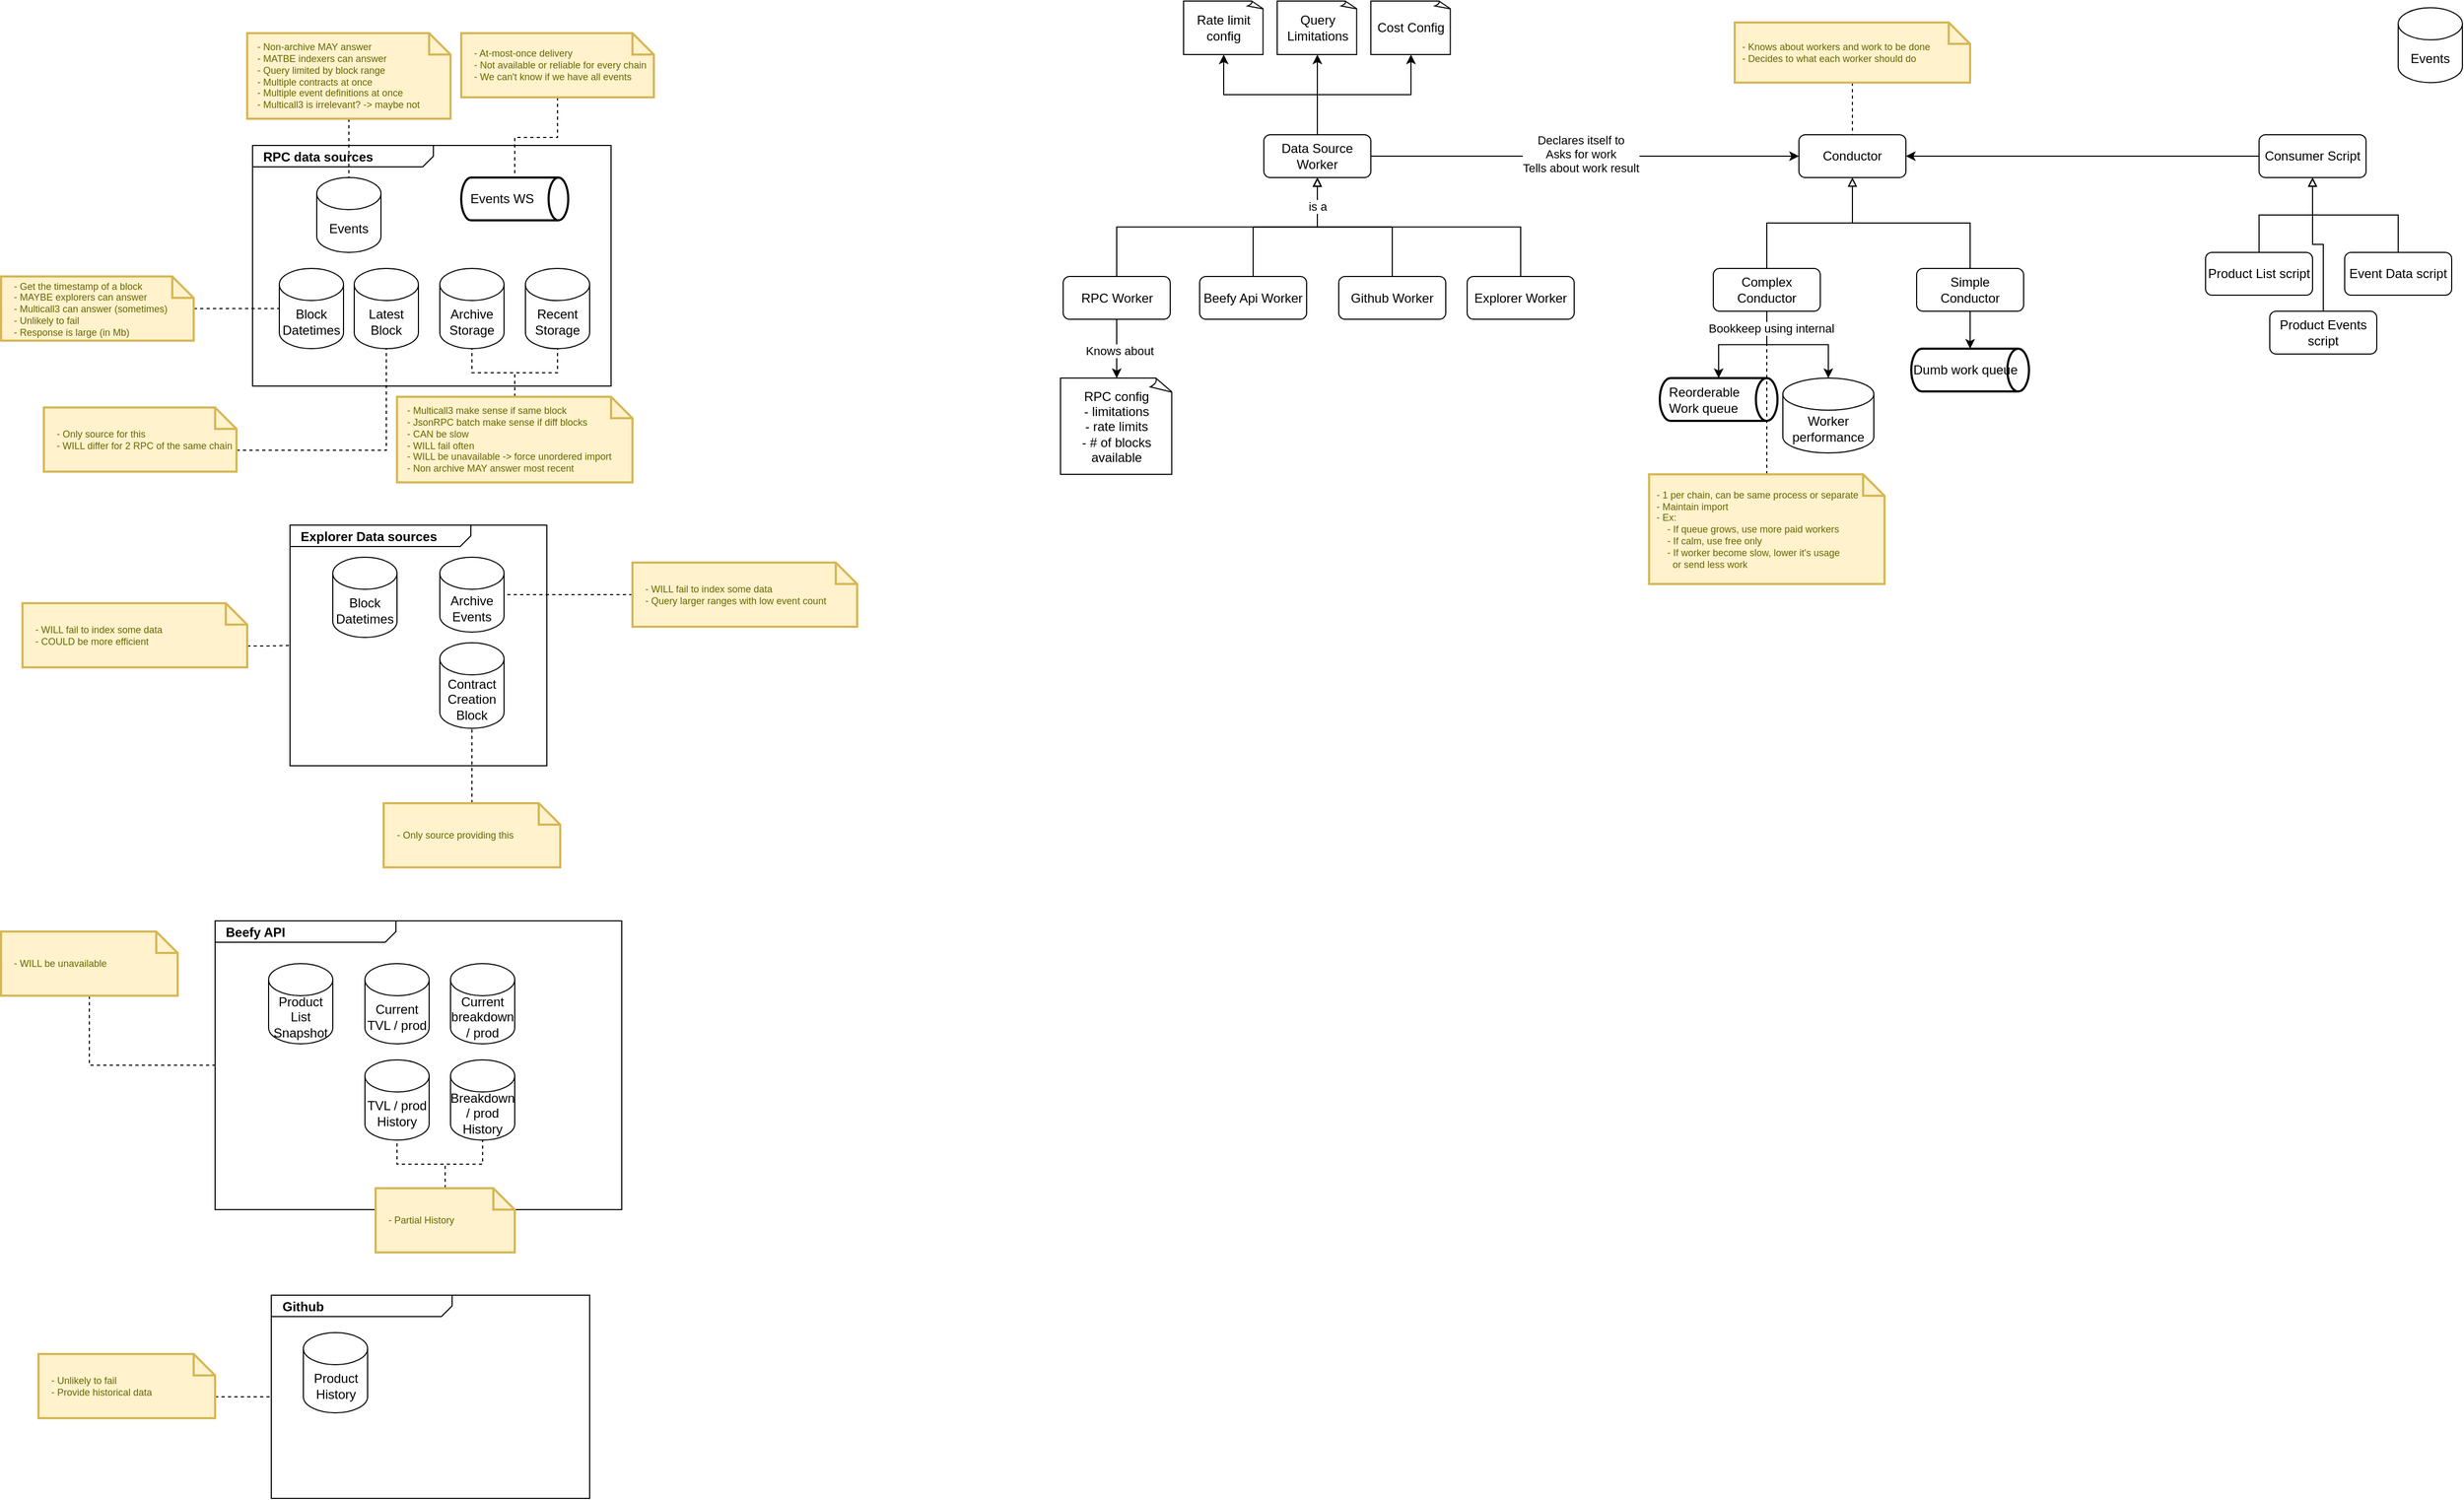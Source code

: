 <mxfile version="21.2.3" type="github">
  <diagram name="Page-1" id="OcyrxSaOLKTO3twHUCwc">
    <mxGraphModel dx="1804" dy="1752" grid="1" gridSize="10" guides="1" tooltips="1" connect="1" arrows="1" fold="1" page="1" pageScale="1" pageWidth="850" pageHeight="1100" math="0" shadow="0">
      <root>
        <mxCell id="0" />
        <mxCell id="1" parent="0" />
        <mxCell id="02symyp6Dsfdwm89dj8b-20" value="&lt;p style=&quot;margin:0px;margin-top:4px;margin-left:10px;text-align:left;&quot;&gt;&lt;b&gt;RPC data sources&lt;/b&gt;&lt;/p&gt;" style="html=1;shape=mxgraph.sysml.package;html=1;overflow=fill;whiteSpace=wrap;labelX=169;fillColor=none;" vertex="1" parent="1">
          <mxGeometry x="-135" y="25" width="335" height="225" as="geometry" />
        </mxCell>
        <mxCell id="02symyp6Dsfdwm89dj8b-11" style="edgeStyle=orthogonalEdgeStyle;rounded=0;orthogonalLoop=1;jettySize=auto;html=1;" edge="1" parent="1" source="02symyp6Dsfdwm89dj8b-1" target="02symyp6Dsfdwm89dj8b-3">
          <mxGeometry relative="1" as="geometry" />
        </mxCell>
        <mxCell id="02symyp6Dsfdwm89dj8b-12" value="Knows about" style="edgeLabel;html=1;align=center;verticalAlign=middle;resizable=0;points=[];" vertex="1" connectable="0" parent="02symyp6Dsfdwm89dj8b-11">
          <mxGeometry x="0.017" y="2" relative="1" as="geometry">
            <mxPoint y="1" as="offset" />
          </mxGeometry>
        </mxCell>
        <mxCell id="02symyp6Dsfdwm89dj8b-59" style="edgeStyle=orthogonalEdgeStyle;rounded=0;orthogonalLoop=1;jettySize=auto;html=1;exitX=0.5;exitY=0;exitDx=0;exitDy=0;entryX=0.5;entryY=1;entryDx=0;entryDy=0;endArrow=block;endFill=0;" edge="1" parent="1" source="02symyp6Dsfdwm89dj8b-1" target="02symyp6Dsfdwm89dj8b-55">
          <mxGeometry relative="1" as="geometry" />
        </mxCell>
        <mxCell id="02symyp6Dsfdwm89dj8b-1" value="RPC Worker" style="rounded=1;whiteSpace=wrap;html=1;" vertex="1" parent="1">
          <mxGeometry x="622.5" y="147.5" width="100" height="40" as="geometry" />
        </mxCell>
        <mxCell id="02symyp6Dsfdwm89dj8b-3" value="RPC config&lt;br&gt;- limitations&lt;br&gt;- rate limits&lt;br&gt;- # of blocks available" style="whiteSpace=wrap;html=1;shape=mxgraph.basic.document" vertex="1" parent="1">
          <mxGeometry x="620" y="242.5" width="105" height="90" as="geometry" />
        </mxCell>
        <mxCell id="02symyp6Dsfdwm89dj8b-6" value="Events" style="shape=cylinder3;whiteSpace=wrap;html=1;boundedLbl=1;backgroundOutline=1;size=15;" vertex="1" parent="1">
          <mxGeometry x="-75" y="55" width="60" height="70" as="geometry" />
        </mxCell>
        <mxCell id="02symyp6Dsfdwm89dj8b-7" value="Recent&lt;br&gt;Storage" style="shape=cylinder3;whiteSpace=wrap;html=1;boundedLbl=1;backgroundOutline=1;size=15;" vertex="1" parent="1">
          <mxGeometry x="120" y="140" width="60" height="75" as="geometry" />
        </mxCell>
        <mxCell id="02symyp6Dsfdwm89dj8b-9" style="edgeStyle=orthogonalEdgeStyle;rounded=0;orthogonalLoop=1;jettySize=auto;html=1;exitX=0.5;exitY=1;exitDx=0;exitDy=0;exitPerimeter=0;endArrow=none;endFill=0;dashed=1;" edge="1" parent="1" source="02symyp6Dsfdwm89dj8b-8" target="02symyp6Dsfdwm89dj8b-6">
          <mxGeometry relative="1" as="geometry" />
        </mxCell>
        <mxCell id="02symyp6Dsfdwm89dj8b-8" value="&amp;nbsp; &amp;nbsp;- Non-archive MAY answer&lt;br&gt;&amp;nbsp; &amp;nbsp;- MATBE indexers can answer&lt;br&gt;&amp;nbsp; &amp;nbsp;- Query limited by block range&lt;br&gt;&amp;nbsp; &amp;nbsp;- Multiple contracts at once&lt;br&gt;&amp;nbsp; &amp;nbsp;- Multiple event definitions at once&lt;br&gt;&amp;nbsp; &amp;nbsp;- Multicall3 is irrelevant? -&amp;gt; maybe not" style="shape=note;strokeWidth=2;fontSize=9;size=20;whiteSpace=wrap;html=1;fillColor=#fff2cc;strokeColor=#d6b656;fontColor=#666600;align=left;" vertex="1" parent="1">
          <mxGeometry x="-140" y="-80" width="190" height="80" as="geometry" />
        </mxCell>
        <mxCell id="02symyp6Dsfdwm89dj8b-18" style="edgeStyle=orthogonalEdgeStyle;rounded=0;orthogonalLoop=1;jettySize=auto;html=1;exitX=0.5;exitY=0;exitDx=0;exitDy=0;exitPerimeter=0;endArrow=none;endFill=0;dashed=1;" edge="1" parent="1" source="02symyp6Dsfdwm89dj8b-10" target="02symyp6Dsfdwm89dj8b-7">
          <mxGeometry relative="1" as="geometry" />
        </mxCell>
        <mxCell id="02symyp6Dsfdwm89dj8b-19" style="edgeStyle=orthogonalEdgeStyle;rounded=0;orthogonalLoop=1;jettySize=auto;html=1;exitX=0.5;exitY=0;exitDx=0;exitDy=0;exitPerimeter=0;entryX=0.5;entryY=1;entryDx=0;entryDy=0;entryPerimeter=0;endArrow=none;endFill=0;dashed=1;" edge="1" parent="1" source="02symyp6Dsfdwm89dj8b-10" target="02symyp6Dsfdwm89dj8b-13">
          <mxGeometry relative="1" as="geometry" />
        </mxCell>
        <mxCell id="02symyp6Dsfdwm89dj8b-10" value="&amp;nbsp; &amp;nbsp;- Multicall3 make sense if same block&lt;br&gt;&amp;nbsp; &amp;nbsp;- JsonRPC batch make sense if diff blocks&lt;br&gt;&amp;nbsp; &amp;nbsp;- CAN be slow&lt;br&gt;&amp;nbsp; &amp;nbsp;- WILL fail often&lt;br&gt;&amp;nbsp; &amp;nbsp;- WILL be unavailable -&amp;gt; force unordered import&lt;br&gt;&amp;nbsp; &amp;nbsp;- Non archive MAY answer most recent" style="shape=note;strokeWidth=2;fontSize=9;size=20;whiteSpace=wrap;html=1;fillColor=#fff2cc;strokeColor=#d6b656;fontColor=#666600;align=left;" vertex="1" parent="1">
          <mxGeometry y="260" width="220" height="80" as="geometry" />
        </mxCell>
        <mxCell id="02symyp6Dsfdwm89dj8b-13" value="Archive Storage" style="shape=cylinder3;whiteSpace=wrap;html=1;boundedLbl=1;backgroundOutline=1;size=15;" vertex="1" parent="1">
          <mxGeometry x="40" y="140" width="60" height="75" as="geometry" />
        </mxCell>
        <mxCell id="02symyp6Dsfdwm89dj8b-15" value="&amp;nbsp; Events WS" style="strokeWidth=2;html=1;shape=mxgraph.flowchart.direct_data;whiteSpace=wrap;align=left;" vertex="1" parent="1">
          <mxGeometry x="60" y="55" width="100" height="40" as="geometry" />
        </mxCell>
        <mxCell id="02symyp6Dsfdwm89dj8b-17" style="edgeStyle=orthogonalEdgeStyle;rounded=0;orthogonalLoop=1;jettySize=auto;html=1;jumpStyle=none;endArrow=none;endFill=0;dashed=1;" edge="1" parent="1" source="02symyp6Dsfdwm89dj8b-16" target="02symyp6Dsfdwm89dj8b-15">
          <mxGeometry relative="1" as="geometry" />
        </mxCell>
        <mxCell id="02symyp6Dsfdwm89dj8b-16" value="&amp;nbsp; &amp;nbsp; - At-most-once delivery&lt;br&gt;&amp;nbsp; &amp;nbsp; - Not available or reliable for every chain&lt;br&gt;&amp;nbsp; &amp;nbsp; - We can&#39;t know if we have all events" style="shape=note;strokeWidth=2;fontSize=9;size=20;whiteSpace=wrap;html=1;fillColor=#fff2cc;strokeColor=#d6b656;fontColor=#666600;align=left;" vertex="1" parent="1">
          <mxGeometry x="60" y="-80" width="180" height="60" as="geometry" />
        </mxCell>
        <mxCell id="02symyp6Dsfdwm89dj8b-21" value="Block&lt;br&gt;Datetimes" style="shape=cylinder3;whiteSpace=wrap;html=1;boundedLbl=1;backgroundOutline=1;size=15;" vertex="1" parent="1">
          <mxGeometry x="-110" y="140" width="60" height="75" as="geometry" />
        </mxCell>
        <mxCell id="02symyp6Dsfdwm89dj8b-23" style="edgeStyle=orthogonalEdgeStyle;rounded=0;orthogonalLoop=1;jettySize=auto;html=1;endArrow=none;endFill=0;dashed=1;" edge="1" parent="1" source="02symyp6Dsfdwm89dj8b-22" target="02symyp6Dsfdwm89dj8b-21">
          <mxGeometry relative="1" as="geometry" />
        </mxCell>
        <mxCell id="02symyp6Dsfdwm89dj8b-22" value="&amp;nbsp; &amp;nbsp; - Get the timestamp of a block&lt;br&gt;&amp;nbsp; &amp;nbsp; - MAYBE explorers can answer&lt;br&gt;&amp;nbsp; &amp;nbsp; - Multicall3 can answer (sometimes)&lt;br&gt;&amp;nbsp; &amp;nbsp; - Unlikely to fail&lt;br&gt;&amp;nbsp; &amp;nbsp; - Response is large (in Mb)" style="shape=note;strokeWidth=2;fontSize=9;size=20;whiteSpace=wrap;html=1;fillColor=#fff2cc;strokeColor=#d6b656;fontColor=#666600;align=left;" vertex="1" parent="1">
          <mxGeometry x="-370" y="147.5" width="180" height="60" as="geometry" />
        </mxCell>
        <mxCell id="02symyp6Dsfdwm89dj8b-24" value="&lt;p style=&quot;margin:0px;margin-top:4px;margin-left:10px;text-align:left;&quot;&gt;&lt;b&gt;Explorer Data sources&lt;/b&gt;&lt;/p&gt;" style="html=1;shape=mxgraph.sysml.package;html=1;overflow=fill;whiteSpace=wrap;labelX=169;fillColor=none;" vertex="1" parent="1">
          <mxGeometry x="-100" y="380" width="240" height="225" as="geometry" />
        </mxCell>
        <mxCell id="02symyp6Dsfdwm89dj8b-25" value="Block&lt;br&gt;Datetimes" style="shape=cylinder3;whiteSpace=wrap;html=1;boundedLbl=1;backgroundOutline=1;size=15;" vertex="1" parent="1">
          <mxGeometry x="-60" y="410" width="60" height="75" as="geometry" />
        </mxCell>
        <mxCell id="02symyp6Dsfdwm89dj8b-29" style="edgeStyle=orthogonalEdgeStyle;rounded=0;orthogonalLoop=1;jettySize=auto;html=1;exitX=0;exitY=0;exitDx=180;exitDy=40;exitPerimeter=0;endArrow=none;endFill=0;dashed=1;" edge="1" parent="1" source="02symyp6Dsfdwm89dj8b-28" target="02symyp6Dsfdwm89dj8b-24">
          <mxGeometry relative="1" as="geometry" />
        </mxCell>
        <mxCell id="02symyp6Dsfdwm89dj8b-28" value="&amp;nbsp; &amp;nbsp; - WILL fail to index some data&lt;br&gt;&amp;nbsp; &amp;nbsp; - COULD be more efficient" style="shape=note;strokeWidth=2;fontSize=9;size=20;whiteSpace=wrap;html=1;fillColor=#fff2cc;strokeColor=#d6b656;fontColor=#666600;align=left;" vertex="1" parent="1">
          <mxGeometry x="-350" y="453" width="210" height="60" as="geometry" />
        </mxCell>
        <mxCell id="02symyp6Dsfdwm89dj8b-30" value="Archive&lt;br&gt;Events" style="shape=cylinder3;whiteSpace=wrap;html=1;boundedLbl=1;backgroundOutline=1;size=15;" vertex="1" parent="1">
          <mxGeometry x="40" y="410" width="60" height="70" as="geometry" />
        </mxCell>
        <mxCell id="02symyp6Dsfdwm89dj8b-32" style="edgeStyle=orthogonalEdgeStyle;rounded=0;orthogonalLoop=1;jettySize=auto;html=1;endArrow=none;endFill=0;dashed=1;" edge="1" parent="1" source="02symyp6Dsfdwm89dj8b-31" target="02symyp6Dsfdwm89dj8b-30">
          <mxGeometry relative="1" as="geometry" />
        </mxCell>
        <mxCell id="02symyp6Dsfdwm89dj8b-31" value="&amp;nbsp; &amp;nbsp; - WILL fail to index some data&lt;br&gt;&amp;nbsp; &amp;nbsp; - Query larger ranges with low event count" style="shape=note;strokeWidth=2;fontSize=9;size=20;whiteSpace=wrap;html=1;fillColor=#fff2cc;strokeColor=#d6b656;fontColor=#666600;align=left;" vertex="1" parent="1">
          <mxGeometry x="220" y="415" width="210" height="60" as="geometry" />
        </mxCell>
        <mxCell id="02symyp6Dsfdwm89dj8b-33" value="Contract Creation Block" style="shape=cylinder3;whiteSpace=wrap;html=1;boundedLbl=1;backgroundOutline=1;size=15;" vertex="1" parent="1">
          <mxGeometry x="40" y="490" width="60" height="80" as="geometry" />
        </mxCell>
        <mxCell id="02symyp6Dsfdwm89dj8b-35" style="edgeStyle=orthogonalEdgeStyle;rounded=0;orthogonalLoop=1;jettySize=auto;html=1;exitX=0.5;exitY=0;exitDx=0;exitDy=0;exitPerimeter=0;endArrow=none;endFill=0;dashed=1;" edge="1" parent="1" source="02symyp6Dsfdwm89dj8b-34" target="02symyp6Dsfdwm89dj8b-33">
          <mxGeometry relative="1" as="geometry" />
        </mxCell>
        <mxCell id="02symyp6Dsfdwm89dj8b-34" value="&amp;nbsp; &amp;nbsp; - Only source providing this" style="shape=note;strokeWidth=2;fontSize=9;size=20;whiteSpace=wrap;html=1;fillColor=#fff2cc;strokeColor=#d6b656;fontColor=#666600;align=left;" vertex="1" parent="1">
          <mxGeometry x="-12.5" y="640" width="165" height="60" as="geometry" />
        </mxCell>
        <mxCell id="02symyp6Dsfdwm89dj8b-36" value="&lt;p style=&quot;margin:0px;margin-top:4px;margin-left:10px;text-align:left;&quot;&gt;&lt;b&gt;Beefy API&lt;/b&gt;&lt;/p&gt;" style="html=1;shape=mxgraph.sysml.package;html=1;overflow=fill;whiteSpace=wrap;labelX=169;fillColor=none;" vertex="1" parent="1">
          <mxGeometry x="-170" y="750" width="380" height="270" as="geometry" />
        </mxCell>
        <mxCell id="02symyp6Dsfdwm89dj8b-37" value="Product List&lt;br&gt;Snapshot" style="shape=cylinder3;whiteSpace=wrap;html=1;boundedLbl=1;backgroundOutline=1;size=15;" vertex="1" parent="1">
          <mxGeometry x="-120" y="790" width="60" height="75" as="geometry" />
        </mxCell>
        <mxCell id="02symyp6Dsfdwm89dj8b-38" value="&lt;p style=&quot;margin:0px;margin-top:4px;margin-left:10px;text-align:left;&quot;&gt;&lt;b&gt;Github&lt;/b&gt;&lt;/p&gt;" style="html=1;shape=mxgraph.sysml.package;html=1;overflow=fill;whiteSpace=wrap;labelX=169;fillColor=none;" vertex="1" parent="1">
          <mxGeometry x="-117.5" y="1100" width="297.5" height="190" as="geometry" />
        </mxCell>
        <mxCell id="02symyp6Dsfdwm89dj8b-41" style="edgeStyle=orthogonalEdgeStyle;rounded=0;orthogonalLoop=1;jettySize=auto;html=1;exitX=0.5;exitY=1;exitDx=0;exitDy=0;exitPerimeter=0;endArrow=none;endFill=0;dashed=1;" edge="1" parent="1" source="02symyp6Dsfdwm89dj8b-40" target="02symyp6Dsfdwm89dj8b-36">
          <mxGeometry relative="1" as="geometry">
            <mxPoint x="207.5" y="710" as="targetPoint" />
          </mxGeometry>
        </mxCell>
        <mxCell id="02symyp6Dsfdwm89dj8b-40" value="&amp;nbsp; &amp;nbsp; - WILL be unavailable" style="shape=note;strokeWidth=2;fontSize=9;size=20;whiteSpace=wrap;html=1;fillColor=#fff2cc;strokeColor=#d6b656;fontColor=#666600;align=left;" vertex="1" parent="1">
          <mxGeometry x="-370" y="760" width="165" height="60" as="geometry" />
        </mxCell>
        <mxCell id="02symyp6Dsfdwm89dj8b-42" value="Product History" style="shape=cylinder3;whiteSpace=wrap;html=1;boundedLbl=1;backgroundOutline=1;size=15;" vertex="1" parent="1">
          <mxGeometry x="-87.5" y="1135" width="60" height="75" as="geometry" />
        </mxCell>
        <mxCell id="02symyp6Dsfdwm89dj8b-44" style="edgeStyle=orthogonalEdgeStyle;rounded=0;orthogonalLoop=1;jettySize=auto;html=1;exitX=0;exitY=0;exitDx=165;exitDy=40;exitPerimeter=0;endArrow=none;endFill=0;dashed=1;" edge="1" parent="1" source="02symyp6Dsfdwm89dj8b-43" target="02symyp6Dsfdwm89dj8b-38">
          <mxGeometry relative="1" as="geometry" />
        </mxCell>
        <mxCell id="02symyp6Dsfdwm89dj8b-43" value="&amp;nbsp; &amp;nbsp; - Unlikely to fail&lt;br&gt;&amp;nbsp; &amp;nbsp; - Provide historical data" style="shape=note;strokeWidth=2;fontSize=9;size=20;whiteSpace=wrap;html=1;fillColor=#fff2cc;strokeColor=#d6b656;fontColor=#666600;align=left;" vertex="1" parent="1">
          <mxGeometry x="-335" y="1155" width="165" height="60" as="geometry" />
        </mxCell>
        <mxCell id="02symyp6Dsfdwm89dj8b-45" value="Current TVL / prod" style="shape=cylinder3;whiteSpace=wrap;html=1;boundedLbl=1;backgroundOutline=1;size=15;" vertex="1" parent="1">
          <mxGeometry x="-30" y="790" width="60" height="75" as="geometry" />
        </mxCell>
        <mxCell id="02symyp6Dsfdwm89dj8b-46" value="TVL / prod History" style="shape=cylinder3;whiteSpace=wrap;html=1;boundedLbl=1;backgroundOutline=1;size=15;" vertex="1" parent="1">
          <mxGeometry x="-30" y="880" width="60" height="75" as="geometry" />
        </mxCell>
        <mxCell id="02symyp6Dsfdwm89dj8b-50" style="edgeStyle=orthogonalEdgeStyle;rounded=0;orthogonalLoop=1;jettySize=auto;html=1;endArrow=none;endFill=0;dashed=1;" edge="1" parent="1" source="02symyp6Dsfdwm89dj8b-47" target="02symyp6Dsfdwm89dj8b-46">
          <mxGeometry relative="1" as="geometry" />
        </mxCell>
        <mxCell id="02symyp6Dsfdwm89dj8b-51" style="edgeStyle=orthogonalEdgeStyle;rounded=0;orthogonalLoop=1;jettySize=auto;html=1;endArrow=none;endFill=0;dashed=1;" edge="1" parent="1" source="02symyp6Dsfdwm89dj8b-47" target="02symyp6Dsfdwm89dj8b-49">
          <mxGeometry relative="1" as="geometry" />
        </mxCell>
        <mxCell id="02symyp6Dsfdwm89dj8b-47" value="&amp;nbsp; &amp;nbsp; - Partial History" style="shape=note;strokeWidth=2;fontSize=9;size=20;whiteSpace=wrap;html=1;fillColor=#fff2cc;strokeColor=#d6b656;fontColor=#666600;align=left;" vertex="1" parent="1">
          <mxGeometry x="-20" y="1000" width="130" height="60" as="geometry" />
        </mxCell>
        <mxCell id="02symyp6Dsfdwm89dj8b-48" value="Current breakdown / prod" style="shape=cylinder3;whiteSpace=wrap;html=1;boundedLbl=1;backgroundOutline=1;size=15;" vertex="1" parent="1">
          <mxGeometry x="50" y="790" width="60" height="75" as="geometry" />
        </mxCell>
        <mxCell id="02symyp6Dsfdwm89dj8b-49" value="Breakdown / prod History" style="shape=cylinder3;whiteSpace=wrap;html=1;boundedLbl=1;backgroundOutline=1;size=15;" vertex="1" parent="1">
          <mxGeometry x="50" y="880" width="60" height="75" as="geometry" />
        </mxCell>
        <mxCell id="02symyp6Dsfdwm89dj8b-52" value="Latest Block" style="shape=cylinder3;whiteSpace=wrap;html=1;boundedLbl=1;backgroundOutline=1;size=15;" vertex="1" parent="1">
          <mxGeometry x="-40" y="140" width="60" height="75" as="geometry" />
        </mxCell>
        <mxCell id="02symyp6Dsfdwm89dj8b-54" style="edgeStyle=orthogonalEdgeStyle;rounded=0;orthogonalLoop=1;jettySize=auto;html=1;exitX=0;exitY=0;exitDx=180;exitDy=40;exitPerimeter=0;endArrow=none;endFill=0;dashed=1;" edge="1" parent="1" source="02symyp6Dsfdwm89dj8b-53" target="02symyp6Dsfdwm89dj8b-52">
          <mxGeometry relative="1" as="geometry" />
        </mxCell>
        <mxCell id="02symyp6Dsfdwm89dj8b-53" value="&amp;nbsp; &amp;nbsp; - Only source for this&lt;br&gt;&amp;nbsp; &amp;nbsp; - WILL differ for 2 RPC of the same chain" style="shape=note;strokeWidth=2;fontSize=9;size=20;whiteSpace=wrap;html=1;fillColor=#fff2cc;strokeColor=#d6b656;fontColor=#666600;align=left;" vertex="1" parent="1">
          <mxGeometry x="-330" y="270" width="180" height="60" as="geometry" />
        </mxCell>
        <mxCell id="02symyp6Dsfdwm89dj8b-65" style="edgeStyle=orthogonalEdgeStyle;rounded=0;orthogonalLoop=1;jettySize=auto;html=1;exitX=0.5;exitY=0;exitDx=0;exitDy=0;entryX=0.5;entryY=1;entryDx=0;entryDy=0;entryPerimeter=0;" edge="1" parent="1" source="02symyp6Dsfdwm89dj8b-55" target="02symyp6Dsfdwm89dj8b-64">
          <mxGeometry relative="1" as="geometry" />
        </mxCell>
        <mxCell id="02symyp6Dsfdwm89dj8b-67" style="edgeStyle=orthogonalEdgeStyle;rounded=0;orthogonalLoop=1;jettySize=auto;html=1;exitX=0.5;exitY=0;exitDx=0;exitDy=0;" edge="1" parent="1" source="02symyp6Dsfdwm89dj8b-55" target="02symyp6Dsfdwm89dj8b-66">
          <mxGeometry relative="1" as="geometry" />
        </mxCell>
        <mxCell id="02symyp6Dsfdwm89dj8b-69" style="edgeStyle=orthogonalEdgeStyle;rounded=0;orthogonalLoop=1;jettySize=auto;html=1;exitX=0.5;exitY=0;exitDx=0;exitDy=0;" edge="1" parent="1" source="02symyp6Dsfdwm89dj8b-55" target="02symyp6Dsfdwm89dj8b-68">
          <mxGeometry relative="1" as="geometry" />
        </mxCell>
        <mxCell id="02symyp6Dsfdwm89dj8b-71" style="edgeStyle=orthogonalEdgeStyle;rounded=0;orthogonalLoop=1;jettySize=auto;html=1;exitX=1;exitY=0.5;exitDx=0;exitDy=0;" edge="1" parent="1" source="02symyp6Dsfdwm89dj8b-55" target="02symyp6Dsfdwm89dj8b-82">
          <mxGeometry relative="1" as="geometry">
            <mxPoint x="1190" y="35" as="targetPoint" />
          </mxGeometry>
        </mxCell>
        <mxCell id="02symyp6Dsfdwm89dj8b-72" value="Declares itself to&lt;br&gt;Asks for work&lt;br&gt;Tells about work result" style="edgeLabel;html=1;align=center;verticalAlign=middle;resizable=0;points=[];" vertex="1" connectable="0" parent="02symyp6Dsfdwm89dj8b-71">
          <mxGeometry x="-0.022" y="2" relative="1" as="geometry">
            <mxPoint as="offset" />
          </mxGeometry>
        </mxCell>
        <mxCell id="02symyp6Dsfdwm89dj8b-55" value="Data Source Worker" style="rounded=1;whiteSpace=wrap;html=1;" vertex="1" parent="1">
          <mxGeometry x="810" y="15" width="100" height="40" as="geometry" />
        </mxCell>
        <mxCell id="02symyp6Dsfdwm89dj8b-60" style="edgeStyle=orthogonalEdgeStyle;rounded=0;orthogonalLoop=1;jettySize=auto;html=1;exitX=0.5;exitY=0;exitDx=0;exitDy=0;entryX=0.5;entryY=1;entryDx=0;entryDy=0;endArrow=block;endFill=0;" edge="1" parent="1" source="02symyp6Dsfdwm89dj8b-56" target="02symyp6Dsfdwm89dj8b-55">
          <mxGeometry relative="1" as="geometry" />
        </mxCell>
        <mxCell id="02symyp6Dsfdwm89dj8b-56" value="Beefy Api Worker" style="rounded=1;whiteSpace=wrap;html=1;" vertex="1" parent="1">
          <mxGeometry x="750" y="147.5" width="100" height="40" as="geometry" />
        </mxCell>
        <mxCell id="02symyp6Dsfdwm89dj8b-61" style="edgeStyle=orthogonalEdgeStyle;rounded=0;orthogonalLoop=1;jettySize=auto;html=1;exitX=0.5;exitY=0;exitDx=0;exitDy=0;endArrow=block;endFill=0;" edge="1" parent="1" source="02symyp6Dsfdwm89dj8b-57" target="02symyp6Dsfdwm89dj8b-55">
          <mxGeometry relative="1" as="geometry">
            <mxPoint x="860" y="50" as="targetPoint" />
          </mxGeometry>
        </mxCell>
        <mxCell id="02symyp6Dsfdwm89dj8b-57" value="Github Worker" style="rounded=1;whiteSpace=wrap;html=1;" vertex="1" parent="1">
          <mxGeometry x="880" y="147.5" width="100" height="40" as="geometry" />
        </mxCell>
        <mxCell id="02symyp6Dsfdwm89dj8b-62" style="edgeStyle=orthogonalEdgeStyle;rounded=0;orthogonalLoop=1;jettySize=auto;html=1;exitX=0.5;exitY=0;exitDx=0;exitDy=0;endArrow=block;endFill=0;" edge="1" parent="1" source="02symyp6Dsfdwm89dj8b-58" target="02symyp6Dsfdwm89dj8b-55">
          <mxGeometry relative="1" as="geometry" />
        </mxCell>
        <mxCell id="02symyp6Dsfdwm89dj8b-63" value="is a" style="edgeLabel;html=1;align=center;verticalAlign=middle;resizable=0;points=[];" vertex="1" connectable="0" parent="02symyp6Dsfdwm89dj8b-62">
          <mxGeometry x="0.809" relative="1" as="geometry">
            <mxPoint as="offset" />
          </mxGeometry>
        </mxCell>
        <mxCell id="02symyp6Dsfdwm89dj8b-58" value="Explorer Worker" style="rounded=1;whiteSpace=wrap;html=1;" vertex="1" parent="1">
          <mxGeometry x="1000" y="147.5" width="100" height="40" as="geometry" />
        </mxCell>
        <mxCell id="02symyp6Dsfdwm89dj8b-64" value="Rate limit config" style="whiteSpace=wrap;html=1;shape=mxgraph.basic.document" vertex="1" parent="1">
          <mxGeometry x="735" y="-110" width="75" height="50" as="geometry" />
        </mxCell>
        <mxCell id="02symyp6Dsfdwm89dj8b-66" value="Query Limitations" style="whiteSpace=wrap;html=1;shape=mxgraph.basic.document" vertex="1" parent="1">
          <mxGeometry x="822.5" y="-110" width="75" height="50" as="geometry" />
        </mxCell>
        <mxCell id="02symyp6Dsfdwm89dj8b-68" value="Cost Config" style="whiteSpace=wrap;html=1;shape=mxgraph.basic.document" vertex="1" parent="1">
          <mxGeometry x="910" y="-110" width="75" height="50" as="geometry" />
        </mxCell>
        <mxCell id="02symyp6Dsfdwm89dj8b-79" style="edgeStyle=orthogonalEdgeStyle;rounded=0;orthogonalLoop=1;jettySize=auto;html=1;exitX=0.5;exitY=1;exitDx=0;exitDy=0;" edge="1" parent="1" source="02symyp6Dsfdwm89dj8b-70" target="02symyp6Dsfdwm89dj8b-78">
          <mxGeometry relative="1" as="geometry" />
        </mxCell>
        <mxCell id="02symyp6Dsfdwm89dj8b-83" style="edgeStyle=orthogonalEdgeStyle;rounded=0;orthogonalLoop=1;jettySize=auto;html=1;exitX=0.5;exitY=0;exitDx=0;exitDy=0;entryX=0.5;entryY=1;entryDx=0;entryDy=0;endArrow=block;endFill=0;" edge="1" parent="1" source="02symyp6Dsfdwm89dj8b-70" target="02symyp6Dsfdwm89dj8b-82">
          <mxGeometry relative="1" as="geometry" />
        </mxCell>
        <mxCell id="02symyp6Dsfdwm89dj8b-70" value="Complex&lt;br&gt;Conductor" style="rounded=1;whiteSpace=wrap;html=1;" vertex="1" parent="1">
          <mxGeometry x="1230" y="140" width="100" height="40" as="geometry" />
        </mxCell>
        <mxCell id="02symyp6Dsfdwm89dj8b-73" value="&amp;nbsp; Reorderable&lt;br&gt;&amp;nbsp; Work queue" style="strokeWidth=2;html=1;shape=mxgraph.flowchart.direct_data;whiteSpace=wrap;align=left;" vertex="1" parent="1">
          <mxGeometry x="1180" y="242.5" width="110" height="40" as="geometry" />
        </mxCell>
        <mxCell id="02symyp6Dsfdwm89dj8b-76" value="Events" style="shape=cylinder3;whiteSpace=wrap;html=1;boundedLbl=1;backgroundOutline=1;size=15;" vertex="1" parent="1">
          <mxGeometry x="1870" y="-103.75" width="60" height="70" as="geometry" />
        </mxCell>
        <mxCell id="02symyp6Dsfdwm89dj8b-80" style="edgeStyle=orthogonalEdgeStyle;rounded=0;orthogonalLoop=1;jettySize=auto;html=1;endArrow=none;endFill=0;dashed=1;" edge="1" parent="1" source="02symyp6Dsfdwm89dj8b-77" target="02symyp6Dsfdwm89dj8b-70">
          <mxGeometry relative="1" as="geometry" />
        </mxCell>
        <mxCell id="02symyp6Dsfdwm89dj8b-77" value="&amp;nbsp; - 1 per chain, can be same process or separate&lt;br&gt;&amp;nbsp; - Maintain import&amp;nbsp;&lt;br&gt;&amp;nbsp; - Ex: &lt;br&gt;&amp;nbsp; &amp;nbsp; &amp;nbsp; - If queue grows, use more paid workers&lt;br&gt;&amp;nbsp; &amp;nbsp; &amp;nbsp; - If calm, use free only&lt;br&gt;&amp;nbsp; &amp;nbsp; &amp;nbsp; - If worker become slow, lower it&#39;s usage&lt;br&gt;&amp;nbsp; &amp;nbsp; &amp;nbsp; &amp;nbsp; or send less work" style="shape=note;strokeWidth=2;fontSize=9;size=20;whiteSpace=wrap;html=1;fillColor=#fff2cc;strokeColor=#d6b656;fontColor=#666600;align=left;" vertex="1" parent="1">
          <mxGeometry x="1170" y="332.5" width="220" height="102.5" as="geometry" />
        </mxCell>
        <mxCell id="02symyp6Dsfdwm89dj8b-78" value="Worker performance" style="shape=cylinder3;whiteSpace=wrap;html=1;boundedLbl=1;backgroundOutline=1;size=15;" vertex="1" parent="1">
          <mxGeometry x="1295" y="242.5" width="85" height="70" as="geometry" />
        </mxCell>
        <mxCell id="02symyp6Dsfdwm89dj8b-74" style="edgeStyle=orthogonalEdgeStyle;rounded=0;orthogonalLoop=1;jettySize=auto;html=1;" edge="1" parent="1" source="02symyp6Dsfdwm89dj8b-70" target="02symyp6Dsfdwm89dj8b-73">
          <mxGeometry relative="1" as="geometry" />
        </mxCell>
        <mxCell id="02symyp6Dsfdwm89dj8b-75" value="Bookkeep using internal" style="edgeLabel;html=1;align=center;verticalAlign=middle;resizable=0;points=[];" vertex="1" connectable="0" parent="02symyp6Dsfdwm89dj8b-74">
          <mxGeometry x="-0.133" y="3" relative="1" as="geometry">
            <mxPoint x="19" y="-19" as="offset" />
          </mxGeometry>
        </mxCell>
        <mxCell id="02symyp6Dsfdwm89dj8b-82" value="Conductor" style="rounded=1;whiteSpace=wrap;html=1;" vertex="1" parent="1">
          <mxGeometry x="1310" y="15" width="100" height="40" as="geometry" />
        </mxCell>
        <mxCell id="02symyp6Dsfdwm89dj8b-85" style="edgeStyle=orthogonalEdgeStyle;rounded=0;orthogonalLoop=1;jettySize=auto;html=1;exitX=0.5;exitY=1;exitDx=0;exitDy=0;exitPerimeter=0;entryX=0.5;entryY=0;entryDx=0;entryDy=0;endArrow=none;endFill=0;dashed=1;" edge="1" parent="1" source="02symyp6Dsfdwm89dj8b-84" target="02symyp6Dsfdwm89dj8b-82">
          <mxGeometry relative="1" as="geometry" />
        </mxCell>
        <mxCell id="02symyp6Dsfdwm89dj8b-84" value="&amp;nbsp; - Knows about workers and work to be done&lt;br&gt;&amp;nbsp; - Decides to what each worker should do" style="shape=note;strokeWidth=2;fontSize=9;size=20;whiteSpace=wrap;html=1;fillColor=#fff2cc;strokeColor=#d6b656;fontColor=#666600;align=left;" vertex="1" parent="1">
          <mxGeometry x="1250" y="-90" width="220" height="56.25" as="geometry" />
        </mxCell>
        <mxCell id="02symyp6Dsfdwm89dj8b-87" style="edgeStyle=orthogonalEdgeStyle;rounded=0;orthogonalLoop=1;jettySize=auto;html=1;exitX=0.5;exitY=0;exitDx=0;exitDy=0;endArrow=block;endFill=0;" edge="1" parent="1" source="02symyp6Dsfdwm89dj8b-86" target="02symyp6Dsfdwm89dj8b-82">
          <mxGeometry relative="1" as="geometry" />
        </mxCell>
        <mxCell id="02symyp6Dsfdwm89dj8b-89" style="edgeStyle=orthogonalEdgeStyle;rounded=0;orthogonalLoop=1;jettySize=auto;html=1;exitX=0.5;exitY=1;exitDx=0;exitDy=0;" edge="1" parent="1" source="02symyp6Dsfdwm89dj8b-86" target="02symyp6Dsfdwm89dj8b-88">
          <mxGeometry relative="1" as="geometry" />
        </mxCell>
        <mxCell id="02symyp6Dsfdwm89dj8b-86" value="Simple&lt;br&gt;Conductor" style="rounded=1;whiteSpace=wrap;html=1;" vertex="1" parent="1">
          <mxGeometry x="1420" y="140" width="100" height="40" as="geometry" />
        </mxCell>
        <mxCell id="02symyp6Dsfdwm89dj8b-88" value="Dumb work queue" style="strokeWidth=2;html=1;shape=mxgraph.flowchart.direct_data;whiteSpace=wrap;align=left;" vertex="1" parent="1">
          <mxGeometry x="1415" y="215" width="110" height="40" as="geometry" />
        </mxCell>
        <mxCell id="02symyp6Dsfdwm89dj8b-91" style="edgeStyle=orthogonalEdgeStyle;rounded=0;orthogonalLoop=1;jettySize=auto;html=1;exitX=0;exitY=0.5;exitDx=0;exitDy=0;" edge="1" parent="1" source="02symyp6Dsfdwm89dj8b-90" target="02symyp6Dsfdwm89dj8b-82">
          <mxGeometry relative="1" as="geometry" />
        </mxCell>
        <mxCell id="02symyp6Dsfdwm89dj8b-90" value="Consumer Script" style="rounded=1;whiteSpace=wrap;html=1;" vertex="1" parent="1">
          <mxGeometry x="1740" y="15" width="100" height="40" as="geometry" />
        </mxCell>
        <mxCell id="02symyp6Dsfdwm89dj8b-97" style="edgeStyle=orthogonalEdgeStyle;rounded=0;orthogonalLoop=1;jettySize=auto;html=1;exitX=0.5;exitY=0;exitDx=0;exitDy=0;endArrow=block;endFill=0;" edge="1" parent="1" source="02symyp6Dsfdwm89dj8b-92" target="02symyp6Dsfdwm89dj8b-90">
          <mxGeometry relative="1" as="geometry" />
        </mxCell>
        <mxCell id="02symyp6Dsfdwm89dj8b-92" value="Product List script" style="rounded=1;whiteSpace=wrap;html=1;" vertex="1" parent="1">
          <mxGeometry x="1690" y="125" width="100" height="40" as="geometry" />
        </mxCell>
        <mxCell id="02symyp6Dsfdwm89dj8b-99" style="edgeStyle=orthogonalEdgeStyle;rounded=0;orthogonalLoop=1;jettySize=auto;html=1;exitX=0.5;exitY=0;exitDx=0;exitDy=0;endArrow=block;endFill=0;" edge="1" parent="1" source="02symyp6Dsfdwm89dj8b-95" target="02symyp6Dsfdwm89dj8b-90">
          <mxGeometry relative="1" as="geometry" />
        </mxCell>
        <mxCell id="02symyp6Dsfdwm89dj8b-95" value="Product Events script" style="rounded=1;whiteSpace=wrap;html=1;" vertex="1" parent="1">
          <mxGeometry x="1750" y="180" width="100" height="40" as="geometry" />
        </mxCell>
        <mxCell id="02symyp6Dsfdwm89dj8b-98" style="edgeStyle=orthogonalEdgeStyle;rounded=0;orthogonalLoop=1;jettySize=auto;html=1;exitX=0.5;exitY=0;exitDx=0;exitDy=0;endArrow=block;endFill=0;" edge="1" parent="1" source="02symyp6Dsfdwm89dj8b-96" target="02symyp6Dsfdwm89dj8b-90">
          <mxGeometry relative="1" as="geometry" />
        </mxCell>
        <mxCell id="02symyp6Dsfdwm89dj8b-96" value="Event Data script" style="rounded=1;whiteSpace=wrap;html=1;" vertex="1" parent="1">
          <mxGeometry x="1820" y="125" width="100" height="40" as="geometry" />
        </mxCell>
      </root>
    </mxGraphModel>
  </diagram>
</mxfile>
